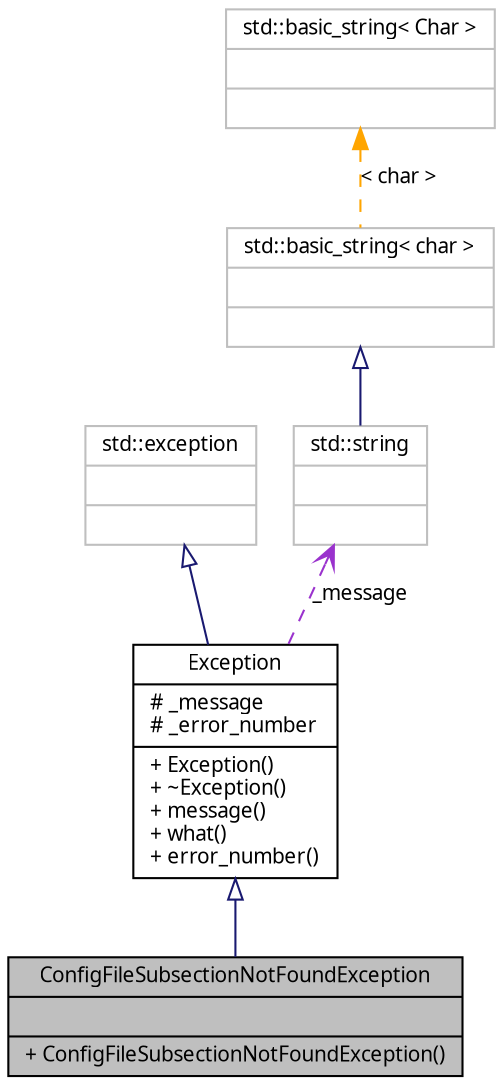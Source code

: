 digraph G
{
  edge [fontname="FreeSans.ttf",fontsize=10,labelfontname="FreeSans.ttf",labelfontsize=10];
  node [fontname="FreeSans.ttf",fontsize=10,shape=record];
  Node1 [label="{ConfigFileSubsectionNotFoundException\n||+ ConfigFileSubsectionNotFoundException()\l}",height=0.2,width=0.4,color="black", fillcolor="grey75", style="filled" fontcolor="black"];
  Node2 -> Node1 [dir=back,color="midnightblue",fontsize=10,style="solid",arrowtail="empty",fontname="FreeSans.ttf"];
  Node2 [label="{Exception\n|# _message\l# _error_number\l|+ Exception()\l+ ~Exception()\l+ message()\l+ what()\l+ error_number()\l}",height=0.2,width=0.4,color="black", fillcolor="white", style="filled",URL="$classException.html"];
  Node3 -> Node2 [dir=back,color="midnightblue",fontsize=10,style="solid",arrowtail="empty",fontname="FreeSans.ttf"];
  Node3 [label="{std::exception\n||}",height=0.2,width=0.4,color="grey75", fillcolor="white", style="filled",tooltip="STL class."];
  Node4 -> Node2 [dir=back,color="darkorchid3",fontsize=10,style="dashed",label="_message",arrowtail="open",fontname="FreeSans.ttf"];
  Node4 [label="{std::string\n||}",height=0.2,width=0.4,color="grey75", fillcolor="white", style="filled",tooltip="STL class."];
  Node5 -> Node4 [dir=back,color="midnightblue",fontsize=10,style="solid",arrowtail="empty",fontname="FreeSans.ttf"];
  Node5 [label="{std::basic_string\< char \>\n||}",height=0.2,width=0.4,color="grey75", fillcolor="white", style="filled"];
  Node6 -> Node5 [dir=back,color="orange",fontsize=10,style="dashed",label="\< char \>",fontname="FreeSans.ttf"];
  Node6 [label="{std::basic_string\< Char \>\n||}",height=0.2,width=0.4,color="grey75", fillcolor="white", style="filled",tooltip="STL class."];
}
